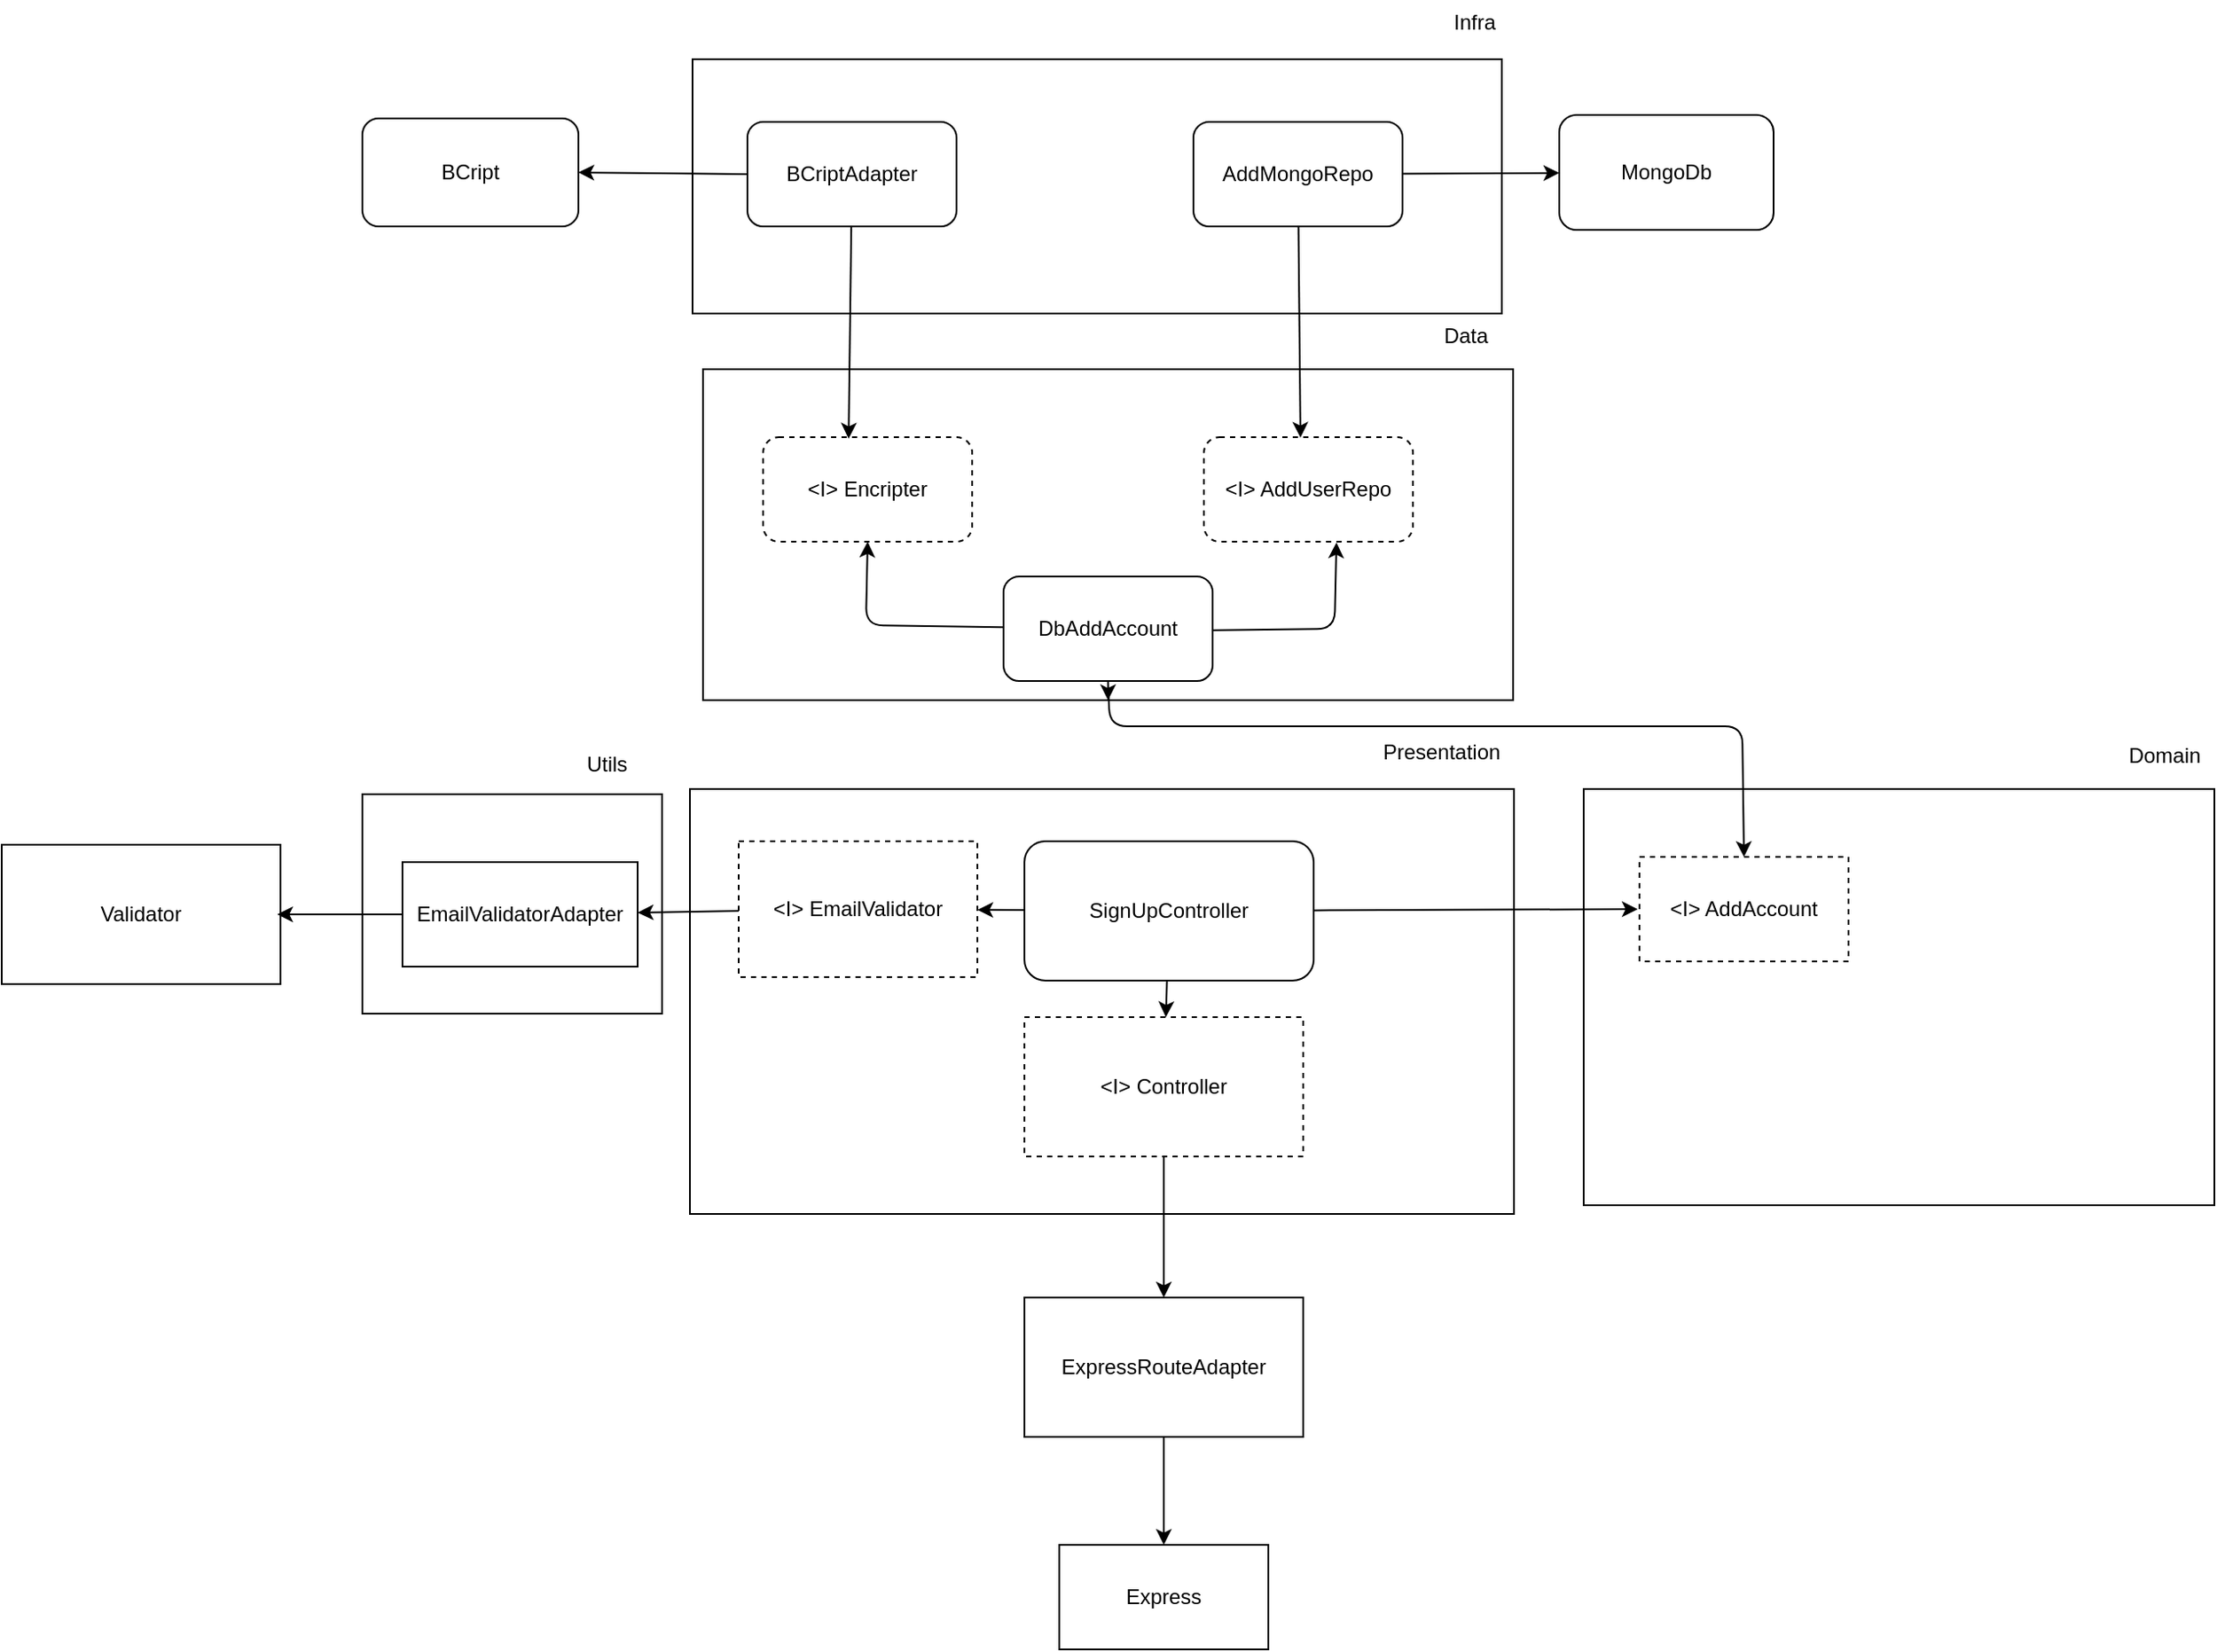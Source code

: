 <mxfile>
    <diagram id="dFRBOeBooWIgSXxVolc3" name="Page-1">
        <mxGraphModel dx="2170" dy="1394" grid="0" gridSize="10" guides="1" tooltips="1" connect="1" arrows="1" fold="1" page="0" pageScale="1" pageWidth="850" pageHeight="1100" math="0" shadow="0">
            <root>
                <mxCell id="0"/>
                <mxCell id="1" parent="0"/>
                <mxCell id="3" value="MongoDb" style="rounded=1;whiteSpace=wrap;html=1;" parent="1" vertex="1">
                    <mxGeometry x="856" y="-260" width="123" height="66" as="geometry"/>
                </mxCell>
                <mxCell id="4" value="Validator" style="rounded=0;whiteSpace=wrap;html=1;" parent="1" vertex="1">
                    <mxGeometry x="-38" y="159" width="160" height="80" as="geometry"/>
                </mxCell>
                <mxCell id="5" value="BCript&lt;br&gt;" style="rounded=1;whiteSpace=wrap;html=1;" parent="1" vertex="1">
                    <mxGeometry x="169" y="-258" width="124" height="62" as="geometry"/>
                </mxCell>
                <mxCell id="17" value="" style="rounded=0;whiteSpace=wrap;html=1;fillColor=none;" parent="1" vertex="1">
                    <mxGeometry x="357" y="127" width="473" height="244" as="geometry"/>
                </mxCell>
                <mxCell id="42" value="" style="edgeStyle=none;html=1;rounded=0;" edge="1" parent="1" source="18" target="19">
                    <mxGeometry relative="1" as="geometry"/>
                </mxCell>
                <mxCell id="43" value="" style="edgeStyle=none;html=1;rounded=0;" edge="1" parent="1" source="18" target="32">
                    <mxGeometry relative="1" as="geometry"/>
                </mxCell>
                <mxCell id="59" style="edgeStyle=none;html=1;entryX=0;entryY=0.5;entryDx=0;entryDy=0;rounded=0;" edge="1" parent="1" source="18">
                    <mxGeometry relative="1" as="geometry">
                        <mxPoint x="901" y="196" as="targetPoint"/>
                    </mxGeometry>
                </mxCell>
                <mxCell id="18" value="SignUpController" style="rounded=1;whiteSpace=wrap;html=1;" parent="1" vertex="1">
                    <mxGeometry x="549" y="157" width="166" height="80" as="geometry"/>
                </mxCell>
                <mxCell id="36" value="" style="edgeStyle=none;html=1;rounded=0;" edge="1" parent="1" source="19" target="35">
                    <mxGeometry relative="1" as="geometry"/>
                </mxCell>
                <mxCell id="19" value="&amp;lt;I&amp;gt; Controller" style="rounded=0;whiteSpace=wrap;html=1;dashed=1;" parent="1" vertex="1">
                    <mxGeometry x="549" y="258" width="160" height="80" as="geometry"/>
                </mxCell>
                <mxCell id="64" style="edgeStyle=none;html=1;rounded=0;" edge="1" parent="1" source="32" target="44">
                    <mxGeometry relative="1" as="geometry"/>
                </mxCell>
                <mxCell id="32" value="&amp;lt;I&amp;gt; EmailValidator" style="rounded=0;whiteSpace=wrap;html=1;dashed=1;" parent="1" vertex="1">
                    <mxGeometry x="385" y="157" width="137" height="78" as="geometry"/>
                </mxCell>
                <mxCell id="38" value="" style="edgeStyle=none;html=1;rounded=0;" edge="1" parent="1" source="35" target="37">
                    <mxGeometry relative="1" as="geometry"/>
                </mxCell>
                <mxCell id="35" value="ExpressRouteAdapter" style="rounded=0;whiteSpace=wrap;html=1;" vertex="1" parent="1">
                    <mxGeometry x="549" y="419" width="160" height="80" as="geometry"/>
                </mxCell>
                <mxCell id="37" value="Express" style="whiteSpace=wrap;html=1;rounded=0;" vertex="1" parent="1">
                    <mxGeometry x="569" y="561" width="120" height="60" as="geometry"/>
                </mxCell>
                <mxCell id="39" value="" style="rounded=0;whiteSpace=wrap;html=1;fillColor=none;" vertex="1" parent="1">
                    <mxGeometry x="169" y="130" width="172" height="126" as="geometry"/>
                </mxCell>
                <mxCell id="46" style="edgeStyle=none;html=1;rounded=0;" edge="1" parent="1" source="44">
                    <mxGeometry relative="1" as="geometry">
                        <mxPoint x="120.115" y="199" as="targetPoint"/>
                    </mxGeometry>
                </mxCell>
                <mxCell id="44" value="EmailValidatorAdapter" style="rounded=0;whiteSpace=wrap;html=1;" vertex="1" parent="1">
                    <mxGeometry x="192" y="169" width="135" height="60" as="geometry"/>
                </mxCell>
                <mxCell id="55" value="Presentation&lt;br&gt;" style="text;html=1;align=center;verticalAlign=middle;resizable=0;points=[];autosize=1;strokeColor=none;fillColor=none;rounded=0;" vertex="1" parent="1">
                    <mxGeometry x="745" y="93" width="85" height="26" as="geometry"/>
                </mxCell>
                <mxCell id="47" value="" style="rounded=0;whiteSpace=wrap;html=1;fillColor=none;" vertex="1" parent="1">
                    <mxGeometry x="870" y="127" width="362" height="239" as="geometry"/>
                </mxCell>
                <mxCell id="60" value="&amp;lt;I&amp;gt; AddAccount" style="rounded=0;whiteSpace=wrap;html=1;dashed=1;fillColor=none;" vertex="1" parent="1">
                    <mxGeometry x="902" y="166" width="120" height="60" as="geometry"/>
                </mxCell>
                <mxCell id="61" value="Domain" style="text;html=1;align=center;verticalAlign=middle;resizable=0;points=[];autosize=1;strokeColor=none;fillColor=none;rounded=0;" vertex="1" parent="1">
                    <mxGeometry x="1173" y="95" width="59" height="26" as="geometry"/>
                </mxCell>
                <mxCell id="65" value="Utils" style="text;html=1;align=center;verticalAlign=middle;resizable=0;points=[];autosize=1;strokeColor=none;fillColor=none;rounded=0;" vertex="1" parent="1">
                    <mxGeometry x="288" y="100" width="41" height="26" as="geometry"/>
                </mxCell>
                <mxCell id="92" style="edgeStyle=none;html=1;entryX=0.5;entryY=0;entryDx=0;entryDy=0;exitX=0.5;exitY=1;exitDx=0;exitDy=0;" edge="1" parent="1" source="70" target="60">
                    <mxGeometry relative="1" as="geometry">
                        <Array as="points">
                            <mxPoint x="598" y="91"/>
                            <mxPoint x="961" y="91"/>
                        </Array>
                    </mxGeometry>
                </mxCell>
                <mxCell id="67" value="" style="rounded=0;whiteSpace=wrap;html=1;fillColor=none;" vertex="1" parent="1">
                    <mxGeometry x="364.5" y="-114" width="465" height="190" as="geometry"/>
                </mxCell>
                <mxCell id="68" value="&amp;lt;I&amp;gt; Encripter" style="rounded=1;whiteSpace=wrap;html=1;dashed=1;" vertex="1" parent="1">
                    <mxGeometry x="399" y="-75" width="120" height="60" as="geometry"/>
                </mxCell>
                <mxCell id="69" value="&amp;lt;I&amp;gt; AddUserRepo" style="rounded=1;whiteSpace=wrap;html=1;dashed=1;" vertex="1" parent="1">
                    <mxGeometry x="652" y="-75" width="120" height="60" as="geometry"/>
                </mxCell>
                <mxCell id="72" style="edgeStyle=none;html=1;" edge="1" parent="1" source="70" target="67">
                    <mxGeometry relative="1" as="geometry"/>
                </mxCell>
                <mxCell id="74" style="edgeStyle=none;html=1;entryX=0.5;entryY=1;entryDx=0;entryDy=0;" edge="1" parent="1" source="70" target="68">
                    <mxGeometry relative="1" as="geometry">
                        <Array as="points">
                            <mxPoint x="458" y="33"/>
                        </Array>
                    </mxGeometry>
                </mxCell>
                <mxCell id="79" style="edgeStyle=none;html=1;entryX=0.634;entryY=1.008;entryDx=0;entryDy=0;entryPerimeter=0;exitX=1;exitY=0.514;exitDx=0;exitDy=0;exitPerimeter=0;" edge="1" parent="1" source="70" target="69">
                    <mxGeometry relative="1" as="geometry">
                        <Array as="points">
                            <mxPoint x="727" y="35"/>
                        </Array>
                    </mxGeometry>
                </mxCell>
                <mxCell id="70" value="DbAddAccount" style="rounded=1;whiteSpace=wrap;html=1;" vertex="1" parent="1">
                    <mxGeometry x="537" y="5" width="120" height="60" as="geometry"/>
                </mxCell>
                <mxCell id="71" value="Data" style="text;html=1;align=center;verticalAlign=middle;resizable=0;points=[];autosize=1;strokeColor=none;fillColor=none;" vertex="1" parent="1">
                    <mxGeometry x="780" y="-146" width="43" height="26" as="geometry"/>
                </mxCell>
                <mxCell id="81" value="" style="rounded=0;whiteSpace=wrap;html=1;fillColor=none;" vertex="1" parent="1">
                    <mxGeometry x="358.5" y="-292" width="464.5" height="146" as="geometry"/>
                </mxCell>
                <mxCell id="84" value="Infra" style="text;html=1;align=center;verticalAlign=middle;resizable=0;points=[];autosize=1;strokeColor=none;fillColor=none;rounded=1;" vertex="1" parent="1">
                    <mxGeometry x="785.5" y="-326" width="42" height="26" as="geometry"/>
                </mxCell>
                <mxCell id="88" style="edgeStyle=none;html=1;entryX=0.409;entryY=0.014;entryDx=0;entryDy=0;entryPerimeter=0;" edge="1" parent="1" source="85" target="68">
                    <mxGeometry relative="1" as="geometry"/>
                </mxCell>
                <mxCell id="90" style="edgeStyle=none;html=1;exitX=0;exitY=0.5;exitDx=0;exitDy=0;entryX=1;entryY=0.5;entryDx=0;entryDy=0;" edge="1" parent="1" source="85" target="5">
                    <mxGeometry relative="1" as="geometry"/>
                </mxCell>
                <mxCell id="85" value="BCriptAdapter" style="rounded=1;whiteSpace=wrap;html=1;fillColor=none;" vertex="1" parent="1">
                    <mxGeometry x="390" y="-256" width="120" height="60" as="geometry"/>
                </mxCell>
                <mxCell id="89" style="edgeStyle=none;html=1;entryX=0.462;entryY=0.005;entryDx=0;entryDy=0;entryPerimeter=0;" edge="1" parent="1" source="86" target="69">
                    <mxGeometry relative="1" as="geometry"/>
                </mxCell>
                <mxCell id="91" style="edgeStyle=none;html=1;" edge="1" parent="1" source="86" target="3">
                    <mxGeometry relative="1" as="geometry"/>
                </mxCell>
                <mxCell id="86" value="AddMongoRepo" style="rounded=1;whiteSpace=wrap;html=1;fillColor=none;" vertex="1" parent="1">
                    <mxGeometry x="646" y="-256" width="120" height="60" as="geometry"/>
                </mxCell>
            </root>
        </mxGraphModel>
    </diagram>
</mxfile>